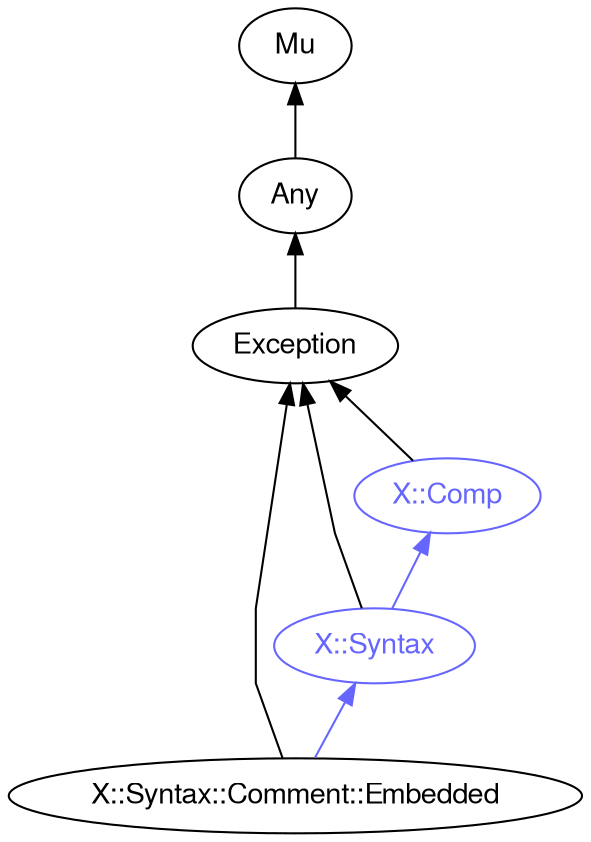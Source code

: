 digraph "perl6-type-graph" {
    rankdir=BT;
    splines=polyline;
    overlap=false; 
    // Types
    "X::Syntax::Comment::Embedded" [color="#000000", fontcolor="#000000", href="/type/X::Syntax::Comment::Embedded", fontname="FreeSans"];
    "Mu" [color="#000000", fontcolor="#000000", href="/type/Mu", fontname="FreeSans"];
    "Any" [color="#000000", fontcolor="#000000", href="/type/Any", fontname="FreeSans"];
    "Exception" [color="#000000", fontcolor="#000000", href="/type/Exception", fontname="FreeSans"];
    "X::Comp" [color="#6666FF", fontcolor="#6666FF", href="/type/X::Comp", fontname="FreeSans"];
    "X::Syntax" [color="#6666FF", fontcolor="#6666FF", href="/type/X::Syntax", fontname="FreeSans"];

    // Superclasses
    "X::Syntax::Comment::Embedded" -> "Exception" [color="#000000"];
    "Any" -> "Mu" [color="#000000"];
    "Exception" -> "Any" [color="#000000"];
    "X::Comp" -> "Exception" [color="#000000"];
    "X::Syntax" -> "Exception" [color="#000000"];

    // Roles
    "X::Syntax::Comment::Embedded" -> "X::Syntax" [color="#6666FF"];
    "X::Syntax" -> "X::Comp" [color="#6666FF"];
}
